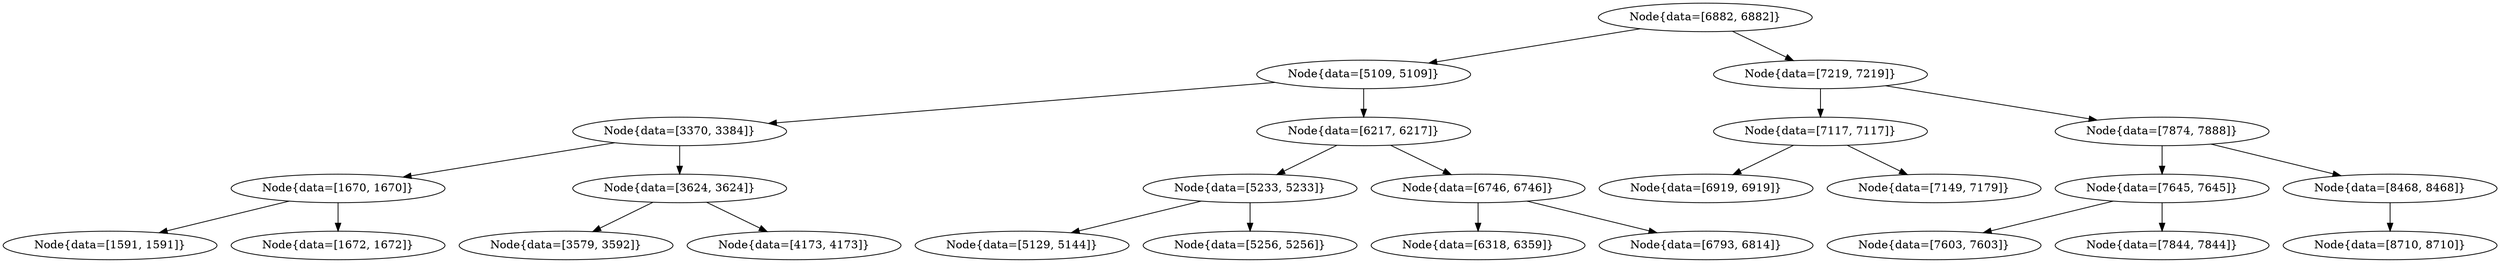 digraph G{
980979680 [label="Node{data=[6882, 6882]}"]
980979680 -> 1124987728
1124987728 [label="Node{data=[5109, 5109]}"]
1124987728 -> 326362094
326362094 [label="Node{data=[3370, 3384]}"]
326362094 -> 391928890
391928890 [label="Node{data=[1670, 1670]}"]
391928890 -> 1772471998
1772471998 [label="Node{data=[1591, 1591]}"]
391928890 -> 1159606185
1159606185 [label="Node{data=[1672, 1672]}"]
326362094 -> 1233049719
1233049719 [label="Node{data=[3624, 3624]}"]
1233049719 -> 1018618094
1018618094 [label="Node{data=[3579, 3592]}"]
1233049719 -> 2069971440
2069971440 [label="Node{data=[4173, 4173]}"]
1124987728 -> 1337346642
1337346642 [label="Node{data=[6217, 6217]}"]
1337346642 -> 1890881203
1890881203 [label="Node{data=[5233, 5233]}"]
1890881203 -> 2072945115
2072945115 [label="Node{data=[5129, 5144]}"]
1890881203 -> 177279387
177279387 [label="Node{data=[5256, 5256]}"]
1337346642 -> 1997028929
1997028929 [label="Node{data=[6746, 6746]}"]
1997028929 -> 589166341
589166341 [label="Node{data=[6318, 6359]}"]
1997028929 -> 756222660
756222660 [label="Node{data=[6793, 6814]}"]
980979680 -> 789367604
789367604 [label="Node{data=[7219, 7219]}"]
789367604 -> 423629474
423629474 [label="Node{data=[7117, 7117]}"]
423629474 -> 1428777808
1428777808 [label="Node{data=[6919, 6919]}"]
423629474 -> 1616453147
1616453147 [label="Node{data=[7149, 7179]}"]
789367604 -> 700791887
700791887 [label="Node{data=[7874, 7888]}"]
700791887 -> 805957335
805957335 [label="Node{data=[7645, 7645]}"]
805957335 -> 786722925
786722925 [label="Node{data=[7603, 7603]}"]
805957335 -> 107285100
107285100 [label="Node{data=[7844, 7844]}"]
700791887 -> 105019819
105019819 [label="Node{data=[8468, 8468]}"]
105019819 -> 2034385122
2034385122 [label="Node{data=[8710, 8710]}"]
}